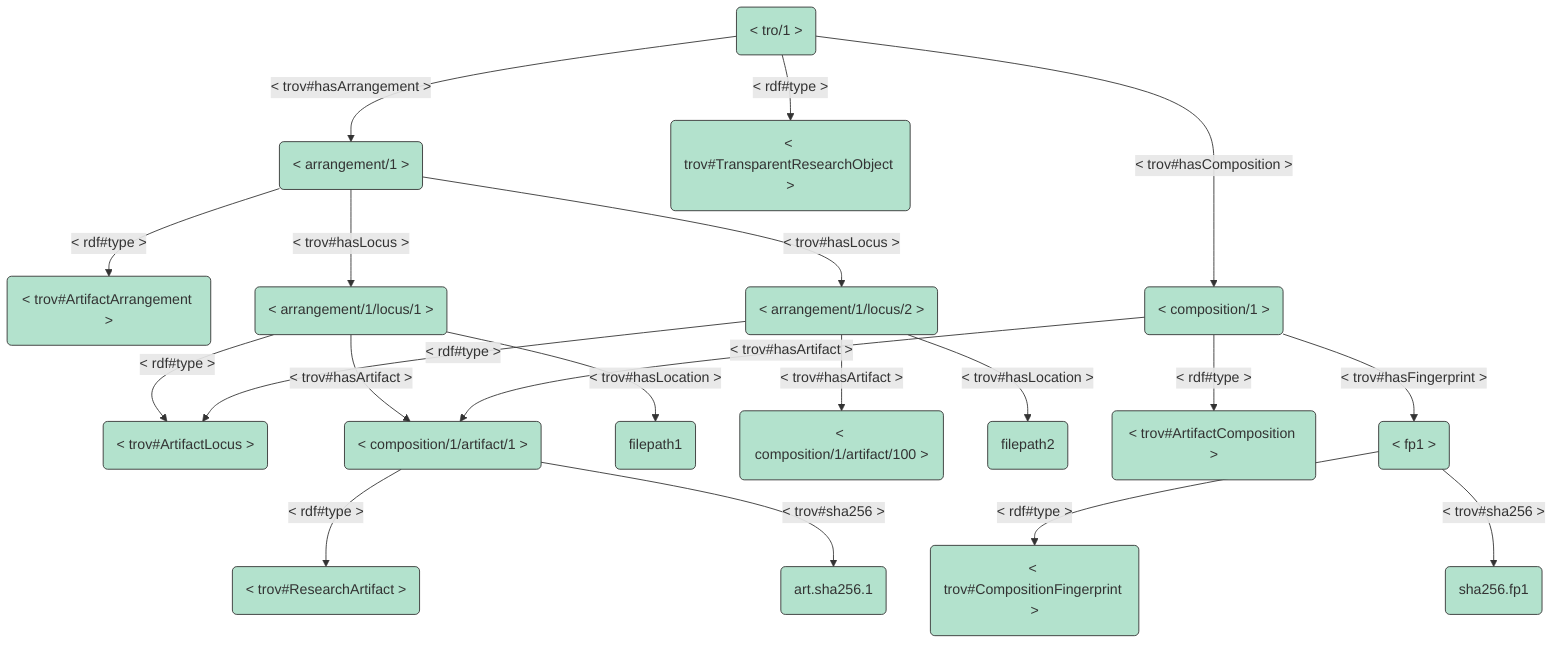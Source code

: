 graph TB
	style N1 fill:#b3e2cd, stroke:#333, stroke-width:1px
	style N2 fill:#b3e2cd, stroke:#333, stroke-width:1px
N1(&lt arrangement/1 &gt) --> |&lt rdf#type &gt| N2(&lt trov#ArtifactArrangement &gt)
	style N3 fill:#b3e2cd, stroke:#333, stroke-width:1px
N1 --> |&lt trov#hasLocus &gt| N3(&lt arrangement/1/locus/1 &gt)
	style N4 fill:#b3e2cd, stroke:#333, stroke-width:1px
N1 --> |&lt trov#hasLocus &gt| N4(&lt arrangement/1/locus/2 &gt)
	style N5 fill:#b3e2cd, stroke:#333, stroke-width:1px
N3 --> |&lt rdf#type &gt| N5(&lt trov#ArtifactLocus &gt)
	style N6 fill:#b3e2cd, stroke:#333, stroke-width:1px
N3 --> |&lt trov#hasArtifact &gt| N6(&lt composition/1/artifact/1 &gt)
	style N7 fill:#b3e2cd, stroke:#333, stroke-width:1px
N3 --> |&lt trov#hasLocation &gt| N7(filepath1)
N4 --> |&lt rdf#type &gt| N5
	style N8 fill:#b3e2cd, stroke:#333, stroke-width:1px
N4 --> |&lt trov#hasArtifact &gt| N8(&lt composition/1/artifact/100 &gt)
	style N9 fill:#b3e2cd, stroke:#333, stroke-width:1px
N4 --> |&lt trov#hasLocation &gt| N9(filepath2)
	style N10 fill:#b3e2cd, stroke:#333, stroke-width:1px
	style N11 fill:#b3e2cd, stroke:#333, stroke-width:1px
N10(&lt composition/1 &gt) --> |&lt rdf#type &gt| N11(&lt trov#ArtifactComposition &gt)
N10 --> |&lt trov#hasArtifact &gt| N6
	style N12 fill:#b3e2cd, stroke:#333, stroke-width:1px
N10 --> |&lt trov#hasFingerprint &gt| N12(&lt fp1 &gt)
	style N13 fill:#b3e2cd, stroke:#333, stroke-width:1px
N6 --> |&lt rdf#type &gt| N13(&lt trov#ResearchArtifact &gt)
	style N14 fill:#b3e2cd, stroke:#333, stroke-width:1px
N6 --> |&lt trov#sha256 &gt| N14(art.sha256.1)
	style N15 fill:#b3e2cd, stroke:#333, stroke-width:1px
N12 --> |&lt rdf#type &gt| N15(&lt trov#CompositionFingerprint &gt)
	style N16 fill:#b3e2cd, stroke:#333, stroke-width:1px
N12 --> |&lt trov#sha256 &gt| N16(sha256.fp1)
	style N17 fill:#b3e2cd, stroke:#333, stroke-width:1px
	style N18 fill:#b3e2cd, stroke:#333, stroke-width:1px
N17(&lt tro/1 &gt) --> |&lt rdf#type &gt| N18(&lt trov#TransparentResearchObject &gt)
N17 --> |&lt trov#hasArrangement &gt| N1
N17 --> |&lt trov#hasComposition &gt| N10